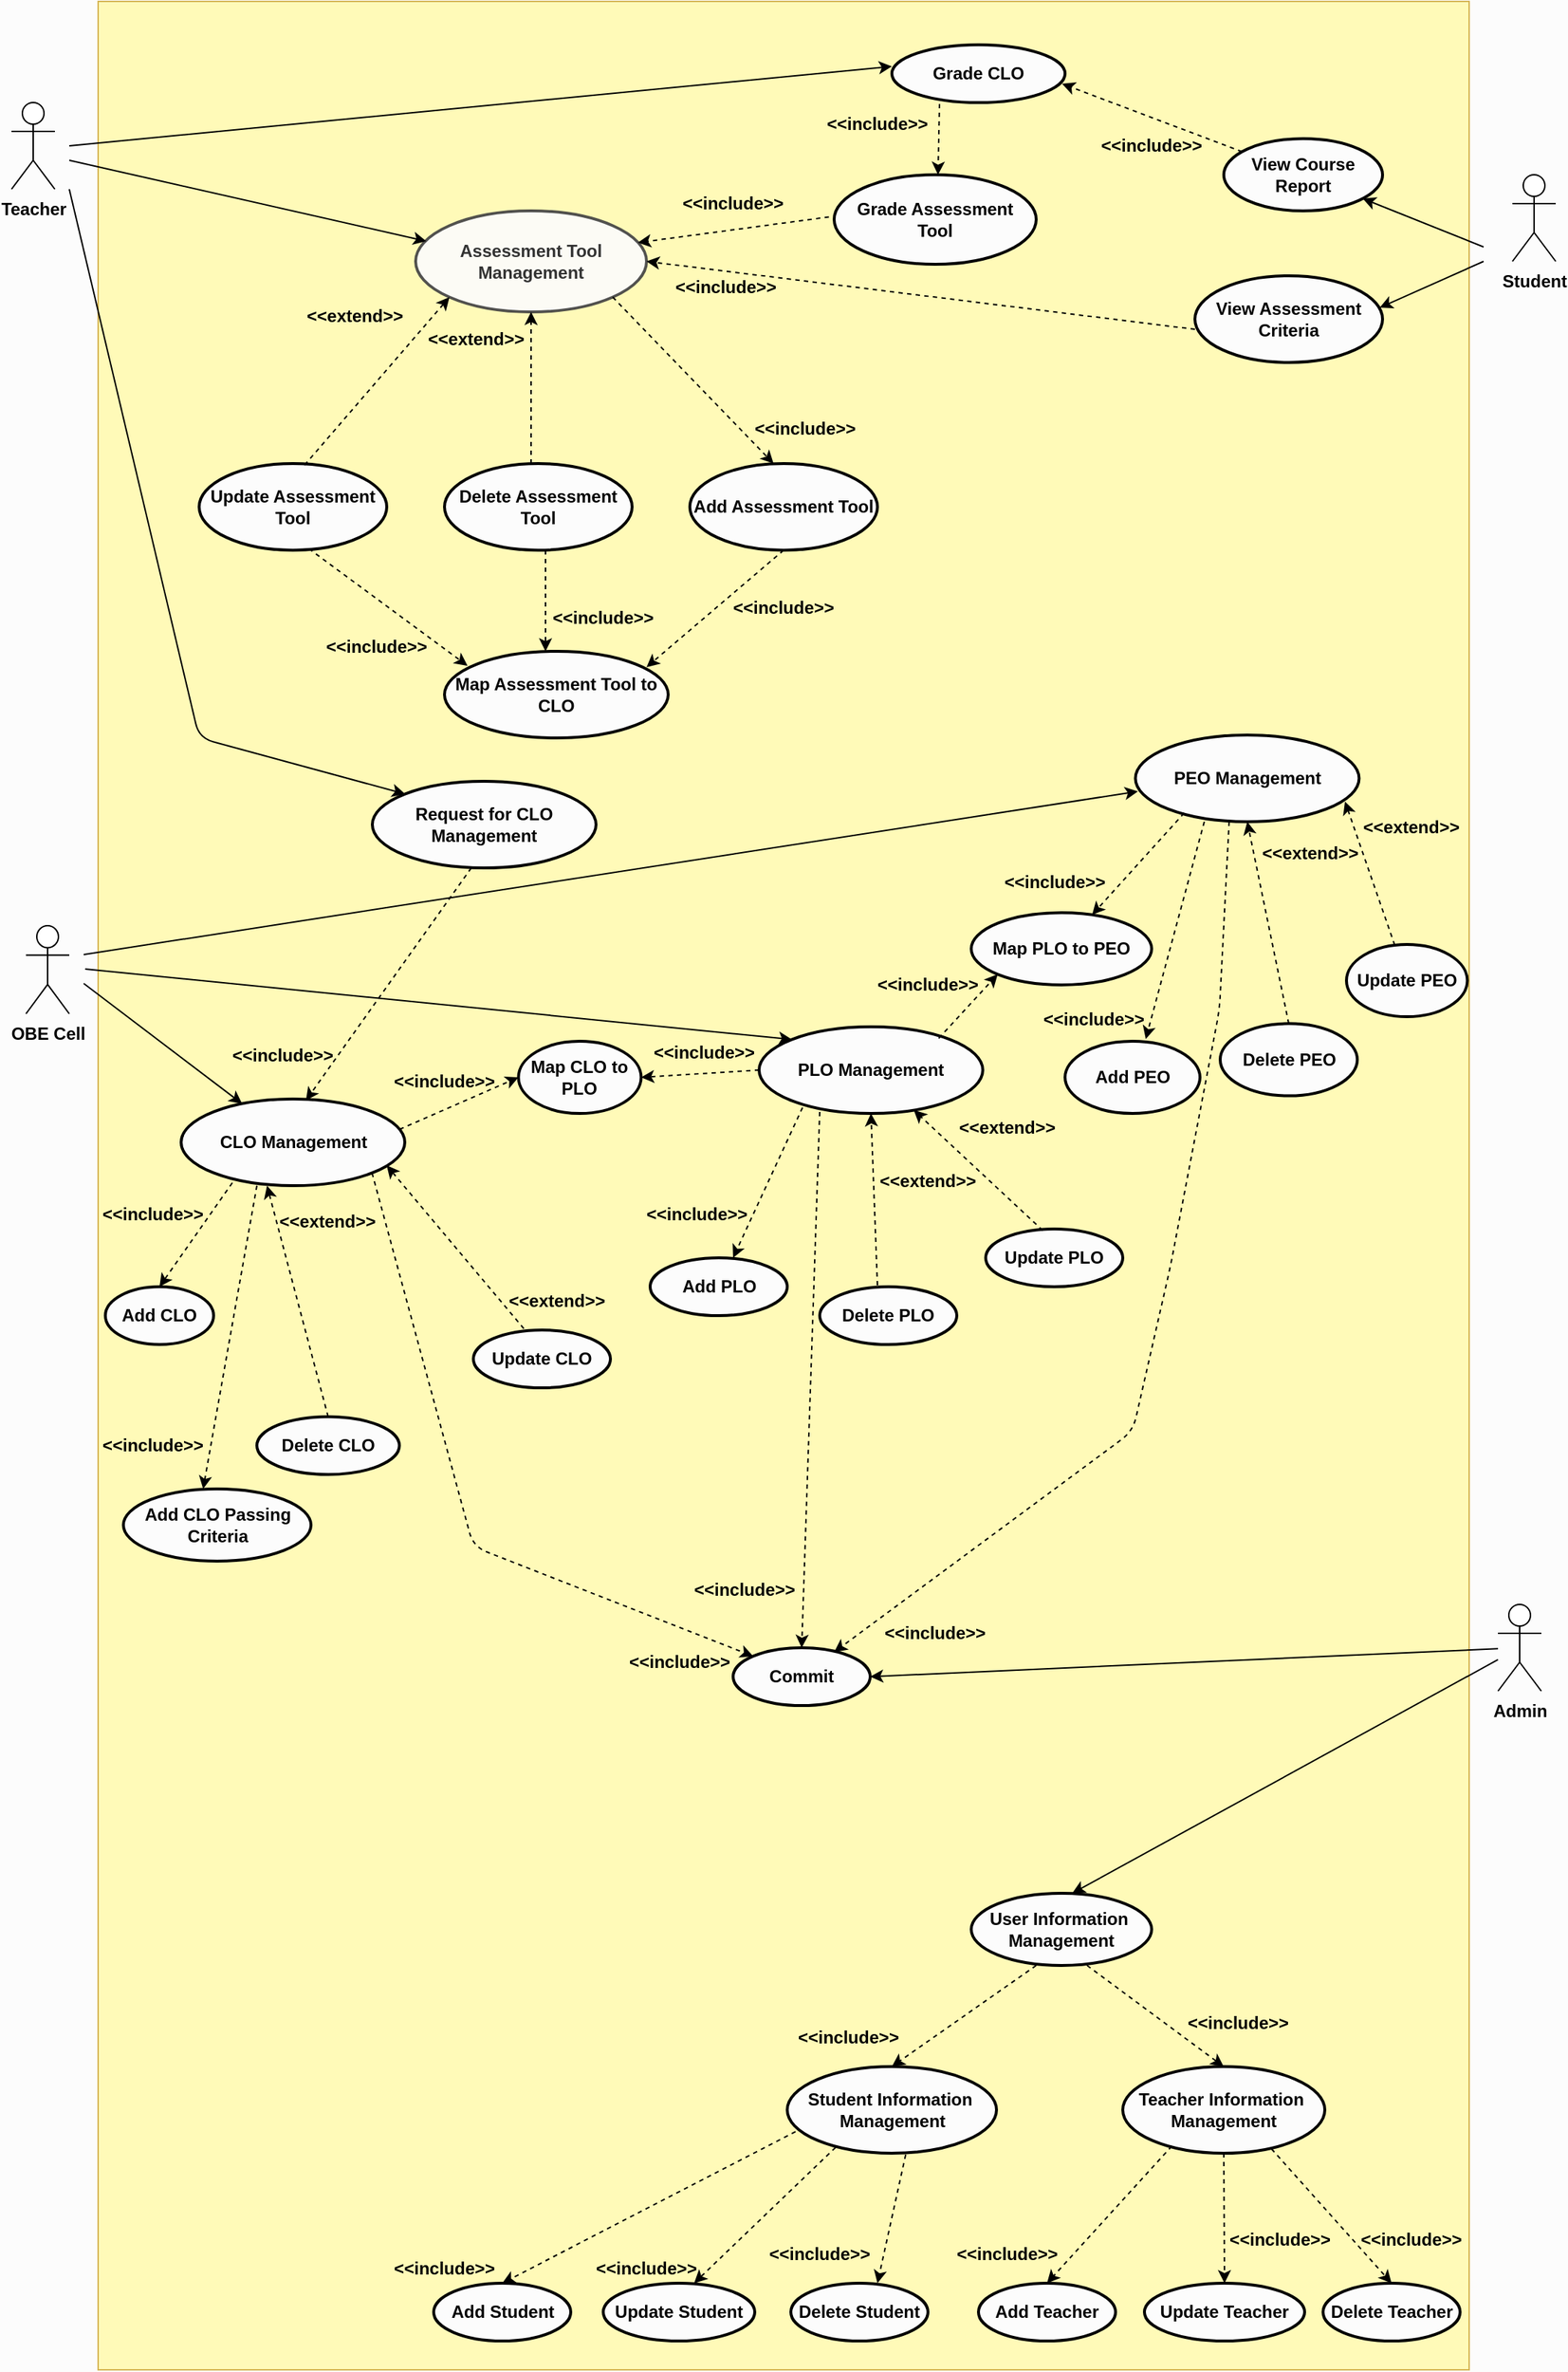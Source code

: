 <mxfile version="14.1.2" type="device"><diagram id="pV9OFQYjgU6iP97-SzKs" name="Page-1"><mxGraphModel dx="868" dy="482" grid="0" gridSize="10" guides="1" tooltips="1" connect="1" arrows="1" fold="1" page="1" pageScale="1" pageWidth="1100" pageHeight="850" background="#FCFCFC" math="0" shadow="0"><root><mxCell id="0"/><mxCell id="1" parent="0"/><mxCell id="aATNSknBH5kPh0GlwPVq-2" value="&lt;b&gt;Teacher&lt;/b&gt;" style="shape=umlActor;verticalLabelPosition=bottom;verticalAlign=top;html=1;outlineConnect=0;" parent="1" vertex="1"><mxGeometry x="10" y="110" width="30" height="60" as="geometry"/></mxCell><mxCell id="aATNSknBH5kPh0GlwPVq-3" value="&lt;b&gt;Student&lt;/b&gt;" style="shape=umlActor;verticalLabelPosition=bottom;verticalAlign=top;html=1;outlineConnect=0;" parent="1" vertex="1"><mxGeometry x="1050" y="160" width="30" height="60" as="geometry"/></mxCell><mxCell id="aATNSknBH5kPh0GlwPVq-4" value="&lt;b&gt;OBE Cell&lt;/b&gt;" style="shape=umlActor;verticalLabelPosition=bottom;verticalAlign=top;html=1;outlineConnect=0;" parent="1" vertex="1"><mxGeometry x="20" y="680" width="30" height="61" as="geometry"/></mxCell><mxCell id="aATNSknBH5kPh0GlwPVq-13" value="&lt;span&gt;Admin&lt;/span&gt;" style="shape=umlActor;verticalLabelPosition=bottom;verticalAlign=top;html=1;outlineConnect=0;fontStyle=1" parent="1" vertex="1"><mxGeometry x="1040" y="1150" width="30" height="60" as="geometry"/></mxCell><mxCell id="aATNSknBH5kPh0GlwPVq-16" value="" style="rounded=0;whiteSpace=wrap;html=1;strokeColor=#d6b656;fillColor=#FFFAB8;" parent="1" vertex="1"><mxGeometry x="70" y="40" width="950" height="1640" as="geometry"/></mxCell><mxCell id="aATNSknBH5kPh0GlwPVq-17" value="&lt;b&gt;Grade CLO&lt;/b&gt;" style="ellipse;whiteSpace=wrap;html=1;strokeWidth=2;fillColor=#FCFCFC;" parent="1" vertex="1"><mxGeometry x="620" y="70" width="120" height="40" as="geometry"/></mxCell><mxCell id="aATNSknBH5kPh0GlwPVq-18" value="&lt;b&gt;Grade Assessment&lt;br&gt;Tool&lt;/b&gt;" style="ellipse;whiteSpace=wrap;html=1;strokeWidth=2;fillColor=#FCFCFC;" parent="1" vertex="1"><mxGeometry x="580" y="160" width="140" height="62" as="geometry"/></mxCell><mxCell id="aATNSknBH5kPh0GlwPVq-19" value="&lt;b&gt;View Course&lt;br&gt;Report&lt;/b&gt;" style="ellipse;whiteSpace=wrap;html=1;strokeWidth=2;fillColor=#FCFCFC;" parent="1" vertex="1"><mxGeometry x="850" y="135" width="110" height="50" as="geometry"/></mxCell><mxCell id="aATNSknBH5kPh0GlwPVq-20" value="&lt;b&gt;View Assessment Criteria&lt;/b&gt;" style="ellipse;whiteSpace=wrap;html=1;strokeWidth=2;fillColor=#FCFCFC;" parent="1" vertex="1"><mxGeometry x="830" y="230" width="130" height="60" as="geometry"/></mxCell><mxCell id="aATNSknBH5kPh0GlwPVq-22" value="&lt;b&gt;Assessment Tool Management&lt;/b&gt;" style="ellipse;whiteSpace=wrap;html=1;strokeWidth=2;fontColor=#333333;fillColor=#FCFCFC;strokeColor=#404040;opacity=90;" parent="1" vertex="1"><mxGeometry x="290" y="185" width="160" height="70" as="geometry"/></mxCell><mxCell id="aATNSknBH5kPh0GlwPVq-23" value="&lt;b&gt;Add Assessment Tool&lt;/b&gt;" style="ellipse;whiteSpace=wrap;html=1;strokeWidth=2;fillColor=#FCFCFC;" parent="1" vertex="1"><mxGeometry x="480" y="360" width="130" height="60" as="geometry"/></mxCell><mxCell id="aATNSknBH5kPh0GlwPVq-24" value="&lt;b&gt;Delete Assessment Tool&lt;/b&gt;" style="ellipse;whiteSpace=wrap;html=1;strokeWidth=2;fillColor=#FCFCFC;" parent="1" vertex="1"><mxGeometry x="310" y="360" width="130" height="60" as="geometry"/></mxCell><mxCell id="aATNSknBH5kPh0GlwPVq-25" value="&lt;b&gt;Update Assessment Tool&lt;/b&gt;" style="ellipse;whiteSpace=wrap;html=1;strokeWidth=2;fillColor=#FCFCFC;" parent="1" vertex="1"><mxGeometry x="140" y="360" width="130" height="60" as="geometry"/></mxCell><mxCell id="aATNSknBH5kPh0GlwPVq-26" value="&lt;b&gt;Map Assessment Tool to CLO&lt;/b&gt;" style="ellipse;whiteSpace=wrap;html=1;strokeWidth=2;fillColor=#FCFCFC;" parent="1" vertex="1"><mxGeometry x="310" y="490" width="155" height="60" as="geometry"/></mxCell><mxCell id="aATNSknBH5kPh0GlwPVq-35" value="" style="endArrow=classic;html=1;" parent="1" edge="1"><mxGeometry width="50" height="50" relative="1" as="geometry"><mxPoint x="50" y="140" as="sourcePoint"/><mxPoint x="620" y="85" as="targetPoint"/></mxGeometry></mxCell><mxCell id="aATNSknBH5kPh0GlwPVq-39" value="" style="endArrow=classic;html=1;" parent="1" target="aATNSknBH5kPh0GlwPVq-19" edge="1"><mxGeometry width="50" height="50" relative="1" as="geometry"><mxPoint x="1030" y="210" as="sourcePoint"/><mxPoint x="1010" y="237" as="targetPoint"/></mxGeometry></mxCell><mxCell id="aATNSknBH5kPh0GlwPVq-40" value="" style="endArrow=classic;html=1;entryX=0.985;entryY=0.367;entryDx=0;entryDy=0;entryPerimeter=0;" parent="1" target="aATNSknBH5kPh0GlwPVq-20" edge="1"><mxGeometry width="50" height="50" relative="1" as="geometry"><mxPoint x="1030" y="220" as="sourcePoint"/><mxPoint x="959.999" y="249.996" as="targetPoint"/></mxGeometry></mxCell><mxCell id="aATNSknBH5kPh0GlwPVq-44" value="" style="endArrow=classic;html=1;entryX=0.046;entryY=0.3;entryDx=0;entryDy=0;entryPerimeter=0;" parent="1" target="aATNSknBH5kPh0GlwPVq-22" edge="1"><mxGeometry width="50" height="50" relative="1" as="geometry"><mxPoint x="50" y="150" as="sourcePoint"/><mxPoint x="390" y="190" as="targetPoint"/></mxGeometry></mxCell><mxCell id="aATNSknBH5kPh0GlwPVq-49" value="" style="endArrow=classic;dashed=1;endFill=1;html=1;entryX=0.983;entryY=0.675;entryDx=0;entryDy=0;entryPerimeter=0;" parent="1" source="aATNSknBH5kPh0GlwPVq-19" target="aATNSknBH5kPh0GlwPVq-17" edge="1"><mxGeometry width="160" relative="1" as="geometry"><mxPoint x="780" y="139.5" as="sourcePoint"/><mxPoint x="940" y="139.5" as="targetPoint"/></mxGeometry></mxCell><mxCell id="aATNSknBH5kPh0GlwPVq-50" value="&lt;b&gt;&amp;lt;&amp;lt;include&amp;gt;&amp;gt;&lt;/b&gt;" style="text;html=1;strokeColor=none;fillColor=none;align=center;verticalAlign=middle;whiteSpace=wrap;rounded=0;" parent="1" vertex="1"><mxGeometry x="780" y="130" width="40" height="20" as="geometry"/></mxCell><mxCell id="aATNSknBH5kPh0GlwPVq-51" value="" style="endArrow=classic;dashed=1;endFill=1;html=1;exitX=0.275;exitY=1.025;exitDx=0;exitDy=0;exitPerimeter=0;entryX=0.514;entryY=0;entryDx=0;entryDy=0;entryPerimeter=0;" parent="1" source="aATNSknBH5kPh0GlwPVq-17" target="aATNSknBH5kPh0GlwPVq-18" edge="1"><mxGeometry width="160" relative="1" as="geometry"><mxPoint x="764.717" y="207.034" as="sourcePoint"/><mxPoint x="652" y="153" as="targetPoint"/></mxGeometry></mxCell><mxCell id="aATNSknBH5kPh0GlwPVq-52" value="&lt;b&gt;&amp;lt;&amp;lt;include&amp;gt;&amp;gt;&lt;/b&gt;" style="text;html=1;strokeColor=none;fillColor=none;align=center;verticalAlign=middle;whiteSpace=wrap;rounded=0;" parent="1" vertex="1"><mxGeometry x="590" y="115" width="40" height="20" as="geometry"/></mxCell><mxCell id="aATNSknBH5kPh0GlwPVq-55" value="" style="endArrow=classic;dashed=1;endFill=1;html=1;entryX=0;entryY=1;entryDx=0;entryDy=0;exitX=0.562;exitY=0.017;exitDx=0;exitDy=0;exitPerimeter=0;rounded=1;strokeWidth=1;" parent="1" source="aATNSknBH5kPh0GlwPVq-25" target="aATNSknBH5kPh0GlwPVq-22" edge="1"><mxGeometry width="160" relative="1" as="geometry"><mxPoint x="224.717" y="330.004" as="sourcePoint"/><mxPoint x="315" y="240" as="targetPoint"/></mxGeometry></mxCell><mxCell id="aATNSknBH5kPh0GlwPVq-56" value="" style="endArrow=classic;dashed=1;endFill=1;html=1;" parent="1" edge="1"><mxGeometry width="160" relative="1" as="geometry"><mxPoint x="370" y="360" as="sourcePoint"/><mxPoint x="370" y="255" as="targetPoint"/></mxGeometry></mxCell><mxCell id="aATNSknBH5kPh0GlwPVq-58" value="" style="endArrow=classic;dashed=1;endFill=1;html=1;exitX=0.533;exitY=0.091;exitDx=0;exitDy=0;exitPerimeter=0;entryX=0.963;entryY=0.314;entryDx=0;entryDy=0;entryPerimeter=0;" parent="1" source="aATNSknBH5kPh0GlwPVq-16" target="aATNSknBH5kPh0GlwPVq-22" edge="1"><mxGeometry width="160" relative="1" as="geometry"><mxPoint x="534.717" y="243.514" as="sourcePoint"/><mxPoint x="410" y="200" as="targetPoint"/></mxGeometry></mxCell><mxCell id="aATNSknBH5kPh0GlwPVq-59" value="&lt;b&gt;&amp;lt;&amp;lt;include&amp;gt;&amp;gt;&lt;/b&gt;" style="text;html=1;strokeColor=none;fillColor=none;align=center;verticalAlign=middle;whiteSpace=wrap;rounded=0;" parent="1" vertex="1"><mxGeometry x="490" y="170" width="40" height="20" as="geometry"/></mxCell><mxCell id="aATNSknBH5kPh0GlwPVq-60" value="" style="endArrow=classic;dashed=1;endFill=1;html=1;entryX=1;entryY=0.5;entryDx=0;entryDy=0;" parent="1" target="aATNSknBH5kPh0GlwPVq-22" edge="1"><mxGeometry width="160" relative="1" as="geometry"><mxPoint x="829.997" y="267.034" as="sourcePoint"/><mxPoint x="450" y="220" as="targetPoint"/></mxGeometry></mxCell><mxCell id="aATNSknBH5kPh0GlwPVq-61" value="&lt;b&gt;&amp;lt;&amp;lt;include&amp;gt;&amp;gt;&lt;/b&gt;" style="text;html=1;strokeColor=none;fillColor=none;align=center;verticalAlign=middle;whiteSpace=wrap;rounded=0;" parent="1" vertex="1"><mxGeometry x="485" y="228" width="40" height="20" as="geometry"/></mxCell><mxCell id="aATNSknBH5kPh0GlwPVq-62" value="" style="endArrow=classic;dashed=1;endFill=1;html=1;exitX=1;exitY=1;exitDx=0;exitDy=0;" parent="1" source="aATNSknBH5kPh0GlwPVq-22" edge="1"><mxGeometry width="160" relative="1" as="geometry"><mxPoint x="674.717" y="407.034" as="sourcePoint"/><mxPoint x="538" y="360" as="targetPoint"/></mxGeometry></mxCell><mxCell id="aATNSknBH5kPh0GlwPVq-63" value="&lt;b&gt;&amp;lt;&amp;lt;include&amp;gt;&amp;gt;&lt;/b&gt;" style="text;html=1;strokeColor=none;fillColor=none;align=center;verticalAlign=middle;whiteSpace=wrap;rounded=0;" parent="1" vertex="1"><mxGeometry x="540" y="326" width="40" height="20" as="geometry"/></mxCell><mxCell id="aATNSknBH5kPh0GlwPVq-64" value="&lt;b&gt;&amp;lt;&amp;lt;extend&amp;gt;&amp;gt;&lt;/b&gt;" style="text;html=1;strokeColor=none;fillColor=none;align=center;verticalAlign=middle;whiteSpace=wrap;rounded=0;" parent="1" vertex="1"><mxGeometry x="228" y="248" width="40" height="20" as="geometry"/></mxCell><mxCell id="aATNSknBH5kPh0GlwPVq-65" value="&lt;b&gt;&amp;lt;&amp;lt;extend&amp;gt;&amp;gt;&lt;/b&gt;" style="text;html=1;strokeColor=none;fillColor=none;align=center;verticalAlign=middle;whiteSpace=wrap;rounded=0;" parent="1" vertex="1"><mxGeometry x="312" y="264" width="40" height="20" as="geometry"/></mxCell><mxCell id="aATNSknBH5kPh0GlwPVq-66" value="" style="endArrow=classic;dashed=1;endFill=1;html=1;exitX=0.5;exitY=1;exitDx=0;exitDy=0;" parent="1" source="aATNSknBH5kPh0GlwPVq-23" edge="1"><mxGeometry width="160" relative="1" as="geometry"><mxPoint x="589.717" y="557.034" as="sourcePoint"/><mxPoint x="450" y="501" as="targetPoint"/></mxGeometry></mxCell><mxCell id="aATNSknBH5kPh0GlwPVq-67" value="" style="endArrow=classic;dashed=1;endFill=1;html=1;" parent="1" edge="1"><mxGeometry width="160" relative="1" as="geometry"><mxPoint x="380" y="420" as="sourcePoint"/><mxPoint x="380" y="490" as="targetPoint"/></mxGeometry></mxCell><mxCell id="aATNSknBH5kPh0GlwPVq-69" value="" style="endArrow=classic;dashed=1;endFill=1;html=1;exitX=0.585;exitY=0.983;exitDx=0;exitDy=0;exitPerimeter=0;entryX=0.103;entryY=0.167;entryDx=0;entryDy=0;entryPerimeter=0;" parent="1" source="aATNSknBH5kPh0GlwPVq-25" target="aATNSknBH5kPh0GlwPVq-26" edge="1"><mxGeometry width="160" relative="1" as="geometry"><mxPoint x="439.997" y="557.034" as="sourcePoint"/><mxPoint x="320" y="497" as="targetPoint"/></mxGeometry></mxCell><mxCell id="aATNSknBH5kPh0GlwPVq-70" value="&lt;b&gt;&amp;lt;&amp;lt;include&amp;gt;&amp;gt;&lt;/b&gt;" style="text;html=1;strokeColor=none;fillColor=none;align=center;verticalAlign=middle;whiteSpace=wrap;rounded=0;" parent="1" vertex="1"><mxGeometry x="525" y="450" width="40" height="20" as="geometry"/></mxCell><mxCell id="aATNSknBH5kPh0GlwPVq-72" value="&lt;b&gt;&amp;lt;&amp;lt;include&amp;gt;&amp;gt;&lt;/b&gt;" style="text;html=1;strokeColor=none;fillColor=none;align=center;verticalAlign=middle;whiteSpace=wrap;rounded=0;" parent="1" vertex="1"><mxGeometry x="400" y="457" width="40" height="20" as="geometry"/></mxCell><mxCell id="aATNSknBH5kPh0GlwPVq-73" value="&lt;b&gt;&amp;lt;&amp;lt;include&amp;gt;&amp;gt;&lt;/b&gt;" style="text;html=1;strokeColor=none;fillColor=none;align=center;verticalAlign=middle;whiteSpace=wrap;rounded=0;" parent="1" vertex="1"><mxGeometry x="242.5" y="477" width="40" height="20" as="geometry"/></mxCell><mxCell id="aATNSknBH5kPh0GlwPVq-74" value="&lt;b&gt;Request for CLO Management&lt;/b&gt;" style="ellipse;whiteSpace=wrap;html=1;strokeWidth=2;fillColor=#FCFCFC;" parent="1" vertex="1"><mxGeometry x="260" y="580" width="155" height="60" as="geometry"/></mxCell><mxCell id="aATNSknBH5kPh0GlwPVq-75" value="" style="endArrow=classic;html=1;entryX=0;entryY=0;entryDx=0;entryDy=0;" parent="1" target="aATNSknBH5kPh0GlwPVq-74" edge="1"><mxGeometry width="50" height="50" relative="1" as="geometry"><mxPoint x="50" y="170" as="sourcePoint"/><mxPoint x="100" y="120" as="targetPoint"/><Array as="points"><mxPoint x="140" y="550"/></Array></mxGeometry></mxCell><mxCell id="aATNSknBH5kPh0GlwPVq-76" value="&lt;b&gt;PEO Management&lt;/b&gt;" style="ellipse;whiteSpace=wrap;html=1;strokeWidth=2;fillColor=#FCFCFC;" parent="1" vertex="1"><mxGeometry x="788.75" y="548" width="155" height="60" as="geometry"/></mxCell><mxCell id="aATNSknBH5kPh0GlwPVq-77" value="&lt;b&gt;PLO Management&lt;/b&gt;" style="ellipse;whiteSpace=wrap;html=1;strokeWidth=2;fillColor=#FCFCFC;" parent="1" vertex="1"><mxGeometry x="528" y="750" width="155" height="60" as="geometry"/></mxCell><mxCell id="aATNSknBH5kPh0GlwPVq-78" value="&lt;b&gt;CLO Management&lt;/b&gt;" style="ellipse;whiteSpace=wrap;html=1;strokeWidth=2;fillColor=#FCFCFC;" parent="1" vertex="1"><mxGeometry x="127.5" y="800" width="155" height="60" as="geometry"/></mxCell><mxCell id="aATNSknBH5kPh0GlwPVq-79" value="&lt;b&gt;Add PLO&lt;/b&gt;" style="ellipse;whiteSpace=wrap;html=1;strokeWidth=2;fillColor=#FCFCFC;" parent="1" vertex="1"><mxGeometry x="452.5" y="910" width="95" height="40" as="geometry"/></mxCell><mxCell id="aATNSknBH5kPh0GlwPVq-80" value="&lt;b&gt;Delete PLO&lt;/b&gt;" style="ellipse;whiteSpace=wrap;html=1;strokeWidth=2;fillColor=#FCFCFC;" parent="1" vertex="1"><mxGeometry x="570" y="930" width="95" height="40" as="geometry"/></mxCell><mxCell id="aATNSknBH5kPh0GlwPVq-81" value="&lt;b&gt;Update PLO&lt;/b&gt;" style="ellipse;whiteSpace=wrap;html=1;strokeWidth=2;fillColor=#FCFCFC;" parent="1" vertex="1"><mxGeometry x="685" y="890" width="95" height="40" as="geometry"/></mxCell><mxCell id="aATNSknBH5kPh0GlwPVq-82" value="&lt;b&gt;Map PLO to PEO&lt;/b&gt;" style="ellipse;whiteSpace=wrap;html=1;strokeWidth=2;fillColor=#FCFCFC;" parent="1" vertex="1"><mxGeometry x="675" y="671" width="125" height="50" as="geometry"/></mxCell><mxCell id="aATNSknBH5kPh0GlwPVq-83" value="&lt;b&gt;Add PEO&lt;/b&gt;" style="ellipse;whiteSpace=wrap;html=1;strokeWidth=2;fillColor=#FCFCFC;" parent="1" vertex="1"><mxGeometry x="740" y="760" width="93.5" height="50" as="geometry"/></mxCell><mxCell id="aATNSknBH5kPh0GlwPVq-84" value="&lt;b&gt;Update PEO&lt;/b&gt;" style="ellipse;whiteSpace=wrap;html=1;strokeWidth=2;fillColor=#FCFCFC;" parent="1" vertex="1"><mxGeometry x="935" y="693" width="83.75" height="50" as="geometry"/></mxCell><mxCell id="aATNSknBH5kPh0GlwPVq-85" value="&lt;b&gt;Delete PEO&lt;/b&gt;" style="ellipse;whiteSpace=wrap;html=1;strokeWidth=2;fillColor=#FCFCFC;" parent="1" vertex="1"><mxGeometry x="847.5" y="747.78" width="95" height="50" as="geometry"/></mxCell><mxCell id="aATNSknBH5kPh0GlwPVq-86" value="&lt;b&gt;Add CLO&lt;/b&gt;" style="ellipse;whiteSpace=wrap;html=1;strokeWidth=2;fillColor=#FCFCFC;" parent="1" vertex="1"><mxGeometry x="75" y="930" width="75" height="40" as="geometry"/></mxCell><mxCell id="aATNSknBH5kPh0GlwPVq-87" value="&lt;b&gt;Update CLO&lt;/b&gt;" style="ellipse;whiteSpace=wrap;html=1;strokeWidth=2;fillColor=#FCFCFC;" parent="1" vertex="1"><mxGeometry x="330" y="960" width="95" height="40" as="geometry"/></mxCell><mxCell id="aATNSknBH5kPh0GlwPVq-88" value="&lt;b&gt;Delete CLO&lt;/b&gt;" style="ellipse;whiteSpace=wrap;html=1;strokeWidth=2;fillColor=#FCFCFC;" parent="1" vertex="1"><mxGeometry x="180" y="1020" width="98.75" height="40" as="geometry"/></mxCell><mxCell id="aATNSknBH5kPh0GlwPVq-89" value="&lt;b&gt;Add CLO Passing Criteria&lt;/b&gt;" style="ellipse;whiteSpace=wrap;html=1;strokeWidth=2;fillColor=#FCFCFC;" parent="1" vertex="1"><mxGeometry x="87.5" y="1070" width="130" height="50" as="geometry"/></mxCell><mxCell id="aATNSknBH5kPh0GlwPVq-90" value="&lt;b&gt;Map CLO to &lt;br&gt;PLO&lt;/b&gt;" style="ellipse;whiteSpace=wrap;html=1;strokeWidth=2;fillColor=#FCFCFC;" parent="1" vertex="1"><mxGeometry x="361.25" y="760" width="85" height="50" as="geometry"/></mxCell><mxCell id="aATNSknBH5kPh0GlwPVq-91" value="&lt;b&gt;User Information&amp;nbsp;&lt;br&gt;Management&lt;/b&gt;" style="ellipse;whiteSpace=wrap;html=1;strokeWidth=2;fillColor=#FCFCFC;" parent="1" vertex="1"><mxGeometry x="675" y="1350" width="125" height="50" as="geometry"/></mxCell><mxCell id="aATNSknBH5kPh0GlwPVq-92" value="&lt;b&gt;Teacher Information&amp;nbsp;&lt;br&gt;Management&lt;/b&gt;" style="ellipse;whiteSpace=wrap;html=1;strokeWidth=2;fillColor=#FCFCFC;" parent="1" vertex="1"><mxGeometry x="780" y="1470" width="140" height="60" as="geometry"/></mxCell><mxCell id="aATNSknBH5kPh0GlwPVq-93" value="&lt;b&gt;Student Information&amp;nbsp;&lt;br&gt;Management&lt;/b&gt;" style="ellipse;whiteSpace=wrap;html=1;strokeWidth=2;fillColor=#FCFCFC;" parent="1" vertex="1"><mxGeometry x="547.5" y="1470" width="145" height="60" as="geometry"/></mxCell><mxCell id="aATNSknBH5kPh0GlwPVq-94" value="&lt;b&gt;Add Student&lt;/b&gt;" style="ellipse;whiteSpace=wrap;html=1;strokeWidth=2;fillColor=#FCFCFC;" parent="1" vertex="1"><mxGeometry x="302.5" y="1620" width="95" height="40" as="geometry"/></mxCell><mxCell id="aATNSknBH5kPh0GlwPVq-95" value="&lt;b&gt;Delete Student&lt;/b&gt;" style="ellipse;whiteSpace=wrap;html=1;strokeWidth=2;fillColor=#FCFCFC;" parent="1" vertex="1"><mxGeometry x="550" y="1620" width="95" height="40" as="geometry"/></mxCell><mxCell id="aATNSknBH5kPh0GlwPVq-96" value="&lt;b&gt;Update Student&lt;/b&gt;" style="ellipse;whiteSpace=wrap;html=1;strokeWidth=2;fillColor=#FCFCFC;" parent="1" vertex="1"><mxGeometry x="420" y="1620" width="105" height="40" as="geometry"/></mxCell><mxCell id="aATNSknBH5kPh0GlwPVq-97" value="&lt;b&gt;Add Teacher&lt;/b&gt;" style="ellipse;whiteSpace=wrap;html=1;strokeWidth=2;fillColor=#FCFCFC;" parent="1" vertex="1"><mxGeometry x="680" y="1620" width="95" height="40" as="geometry"/></mxCell><mxCell id="aATNSknBH5kPh0GlwPVq-98" value="&lt;b&gt;Update Teacher&lt;/b&gt;" style="ellipse;whiteSpace=wrap;html=1;strokeWidth=2;fillColor=#FCFCFC;" parent="1" vertex="1"><mxGeometry x="795" y="1620" width="111" height="40" as="geometry"/></mxCell><mxCell id="aATNSknBH5kPh0GlwPVq-99" value="&lt;b&gt;Delete Teacher&lt;/b&gt;" style="ellipse;whiteSpace=wrap;html=1;strokeWidth=2;fillColor=#FCFCFC;" parent="1" vertex="1"><mxGeometry x="918.75" y="1620" width="95" height="40" as="geometry"/></mxCell><mxCell id="aATNSknBH5kPh0GlwPVq-100" value="&lt;b&gt;Commit&lt;/b&gt;" style="ellipse;whiteSpace=wrap;html=1;strokeWidth=2;fillColor=#FCFCFC;" parent="1" vertex="1"><mxGeometry x="510" y="1180" width="95" height="40" as="geometry"/></mxCell><mxCell id="aATNSknBH5kPh0GlwPVq-102" value="" style="endArrow=classic;html=1;entryX=0.011;entryY=0.65;entryDx=0;entryDy=0;entryPerimeter=0;" parent="1" target="aATNSknBH5kPh0GlwPVq-76" edge="1"><mxGeometry width="50" height="50" relative="1" as="geometry"><mxPoint x="60" y="700" as="sourcePoint"/><mxPoint x="820" y="670" as="targetPoint"/></mxGeometry></mxCell><mxCell id="aATNSknBH5kPh0GlwPVq-103" value="" style="endArrow=classic;html=1;" parent="1" target="aATNSknBH5kPh0GlwPVq-78" edge="1"><mxGeometry width="50" height="50" relative="1" as="geometry"><mxPoint x="60" y="720" as="sourcePoint"/><mxPoint x="110" y="670" as="targetPoint"/></mxGeometry></mxCell><mxCell id="aATNSknBH5kPh0GlwPVq-104" value="" style="endArrow=classic;dashed=1;endFill=1;html=1;exitX=1;exitY=1;exitDx=0;exitDy=0;entryX=0.558;entryY=0.017;entryDx=0;entryDy=0;entryPerimeter=0;" parent="1" target="aATNSknBH5kPh0GlwPVq-78" edge="1"><mxGeometry width="160" relative="1" as="geometry"><mxPoint x="328.569" y="639.999" as="sourcePoint"/><mxPoint x="440" y="755.25" as="targetPoint"/></mxGeometry></mxCell><mxCell id="aATNSknBH5kPh0GlwPVq-105" value="&lt;b&gt;&amp;lt;&amp;lt;include&amp;gt;&amp;gt;&lt;/b&gt;" style="text;html=1;strokeColor=none;fillColor=none;align=center;verticalAlign=middle;whiteSpace=wrap;rounded=0;" parent="1" vertex="1"><mxGeometry x="177.5" y="760" width="40" height="20" as="geometry"/></mxCell><mxCell id="aATNSknBH5kPh0GlwPVq-108" value="" style="endArrow=classic;dashed=1;endFill=1;html=1;entryX=0.937;entryY=0.767;entryDx=0;entryDy=0;entryPerimeter=0;" parent="1" target="aATNSknBH5kPh0GlwPVq-76" edge="1" source="aATNSknBH5kPh0GlwPVq-84"><mxGeometry width="160" relative="1" as="geometry"><mxPoint x="909" y="788" as="sourcePoint"/><mxPoint x="943" y="618" as="targetPoint"/></mxGeometry></mxCell><mxCell id="aATNSknBH5kPh0GlwPVq-109" value="" style="endArrow=classic;dashed=1;endFill=1;html=1;exitX=0.5;exitY=0;exitDx=0;exitDy=0;entryX=0.5;entryY=1;entryDx=0;entryDy=0;" parent="1" target="aATNSknBH5kPh0GlwPVq-76" edge="1" source="aATNSknBH5kPh0GlwPVq-85"><mxGeometry width="160" relative="1" as="geometry"><mxPoint x="903.749" y="644.999" as="sourcePoint"/><mxPoint x="888" y="646" as="targetPoint"/></mxGeometry></mxCell><mxCell id="aATNSknBH5kPh0GlwPVq-110" value="&lt;b&gt;&amp;lt;&amp;lt;extend&amp;gt;&amp;gt;&lt;/b&gt;" style="text;html=1;strokeColor=none;fillColor=none;align=center;verticalAlign=middle;whiteSpace=wrap;rounded=0;" parent="1" vertex="1"><mxGeometry x="960" y="602" width="40" height="20" as="geometry"/></mxCell><mxCell id="aATNSknBH5kPh0GlwPVq-112" value="&lt;b&gt;&amp;lt;&amp;lt;extend&amp;gt;&amp;gt;&lt;/b&gt;" style="text;html=1;strokeColor=none;fillColor=none;align=center;verticalAlign=middle;whiteSpace=wrap;rounded=0;" parent="1" vertex="1"><mxGeometry x="890" y="620" width="40" height="20" as="geometry"/></mxCell><mxCell id="aATNSknBH5kPh0GlwPVq-113" value="" style="endArrow=classic;dashed=1;endFill=1;html=1;exitX=0.308;exitY=1;exitDx=0;exitDy=0;entryX=0.598;entryY=-0.031;entryDx=0;entryDy=0;entryPerimeter=0;exitPerimeter=0;" parent="1" source="aATNSknBH5kPh0GlwPVq-76" target="aATNSknBH5kPh0GlwPVq-83" edge="1"><mxGeometry width="160" relative="1" as="geometry"><mxPoint x="808.749" y="752.779" as="sourcePoint"/><mxPoint x="868.888" y="682.223" as="targetPoint"/></mxGeometry></mxCell><mxCell id="aATNSknBH5kPh0GlwPVq-114" value="&lt;b&gt;&amp;lt;&amp;lt;include&amp;gt;&amp;gt;&lt;/b&gt;" style="text;html=1;strokeColor=none;fillColor=none;align=center;verticalAlign=middle;whiteSpace=wrap;rounded=0;" parent="1" vertex="1"><mxGeometry x="740" y="735" width="40" height="20" as="geometry"/></mxCell><mxCell id="aATNSknBH5kPh0GlwPVq-115" value="" style="endArrow=classic;dashed=1;endFill=1;html=1;entryX=0.605;entryY=0;entryDx=0;entryDy=0;entryPerimeter=0;exitX=0.194;exitY=0.933;exitDx=0;exitDy=0;exitPerimeter=0;" parent="1" source="aATNSknBH5kPh0GlwPVq-77" target="aATNSknBH5kPh0GlwPVq-79" edge="1"><mxGeometry width="160" relative="1" as="geometry"><mxPoint x="480" y="760" as="sourcePoint"/><mxPoint x="340.42" y="875" as="targetPoint"/></mxGeometry></mxCell><mxCell id="aATNSknBH5kPh0GlwPVq-116" value="&lt;b&gt;&amp;lt;&amp;lt;include&amp;gt;&amp;gt;&lt;/b&gt;" style="text;html=1;strokeColor=none;fillColor=none;align=center;verticalAlign=middle;whiteSpace=wrap;rounded=0;" parent="1" vertex="1"><mxGeometry x="465" y="870" width="40" height="20" as="geometry"/></mxCell><mxCell id="aATNSknBH5kPh0GlwPVq-118" value="" style="endArrow=classic;dashed=1;endFill=1;html=1;exitX=0.421;exitY=-0.025;exitDx=0;exitDy=0;entryX=0.5;entryY=1;entryDx=0;entryDy=0;exitPerimeter=0;" parent="1" source="aATNSknBH5kPh0GlwPVq-80" target="aATNSknBH5kPh0GlwPVq-77" edge="1"><mxGeometry width="160" relative="1" as="geometry"><mxPoint x="503" y="759" as="sourcePoint"/><mxPoint x="620" y="810" as="targetPoint"/></mxGeometry></mxCell><mxCell id="aATNSknBH5kPh0GlwPVq-119" value="&lt;b&gt;&amp;lt;&amp;lt;extend&amp;gt;&amp;gt;&lt;/b&gt;" style="text;html=1;strokeColor=none;fillColor=none;align=center;verticalAlign=middle;whiteSpace=wrap;rounded=0;" parent="1" vertex="1"><mxGeometry x="625" y="847" width="40" height="20" as="geometry"/></mxCell><mxCell id="aATNSknBH5kPh0GlwPVq-123" value="" style="endArrow=classic;dashed=1;endFill=1;html=1;exitX=0.229;exitY=0.967;exitDx=0;exitDy=0;entryX=0.5;entryY=0;entryDx=0;entryDy=0;exitPerimeter=0;" parent="1" source="aATNSknBH5kPh0GlwPVq-78" target="aATNSknBH5kPh0GlwPVq-86" edge="1"><mxGeometry width="160" relative="1" as="geometry"><mxPoint x="257.499" y="753.979" as="sourcePoint"/><mxPoint x="117.92" y="875" as="targetPoint"/></mxGeometry></mxCell><mxCell id="aATNSknBH5kPh0GlwPVq-124" value="&lt;b&gt;&amp;lt;&amp;lt;include&amp;gt;&amp;gt;&lt;/b&gt;" style="text;html=1;strokeColor=none;fillColor=none;align=center;verticalAlign=middle;whiteSpace=wrap;rounded=0;" parent="1" vertex="1"><mxGeometry x="87.5" y="870" width="40" height="20" as="geometry"/></mxCell><mxCell id="aATNSknBH5kPh0GlwPVq-125" value="" style="endArrow=classic;dashed=1;endFill=1;html=1;exitX=0.368;exitY=-0.025;exitDx=0;exitDy=0;exitPerimeter=0;entryX=0.919;entryY=0.767;entryDx=0;entryDy=0;entryPerimeter=0;" parent="1" source="aATNSknBH5kPh0GlwPVq-87" target="aATNSknBH5kPh0GlwPVq-78" edge="1"><mxGeometry width="160" relative="1" as="geometry"><mxPoint x="359.579" y="753.979" as="sourcePoint"/><mxPoint x="200" y="820" as="targetPoint"/></mxGeometry></mxCell><mxCell id="aATNSknBH5kPh0GlwPVq-126" value="&lt;b&gt;&amp;lt;&amp;lt;extend&amp;gt;&amp;gt;&lt;/b&gt;" style="text;html=1;strokeColor=none;fillColor=none;align=center;verticalAlign=middle;whiteSpace=wrap;rounded=0;" parent="1" vertex="1"><mxGeometry x="367.5" y="930" width="40" height="20" as="geometry"/></mxCell><mxCell id="aATNSknBH5kPh0GlwPVq-130" value="" style="endArrow=classic;dashed=1;endFill=1;html=1;exitX=0.218;exitY=0.9;exitDx=0;exitDy=0;exitPerimeter=0;" parent="1" source="aATNSknBH5kPh0GlwPVq-76" target="aATNSknBH5kPh0GlwPVq-82" edge="1"><mxGeometry width="160" relative="1" as="geometry"><mxPoint x="849.579" y="638.979" as="sourcePoint"/><mxPoint x="710" y="760" as="targetPoint"/></mxGeometry></mxCell><mxCell id="aATNSknBH5kPh0GlwPVq-131" value="&lt;b&gt;&amp;lt;&amp;lt;include&amp;gt;&amp;gt;&lt;/b&gt;" style="text;html=1;strokeColor=none;fillColor=none;align=center;verticalAlign=middle;whiteSpace=wrap;rounded=0;" parent="1" vertex="1"><mxGeometry x="712.5" y="640" width="40" height="20" as="geometry"/></mxCell><mxCell id="aATNSknBH5kPh0GlwPVq-132" value="" style="endArrow=classic;dashed=1;endFill=1;html=1;entryX=0;entryY=1;entryDx=0;entryDy=0;exitX=0.803;exitY=0.133;exitDx=0;exitDy=0;exitPerimeter=0;" parent="1" source="aATNSknBH5kPh0GlwPVq-77" target="aATNSknBH5kPh0GlwPVq-82" edge="1"><mxGeometry width="160" relative="1" as="geometry"><mxPoint x="630" y="729" as="sourcePoint"/><mxPoint x="480.42" y="850.51" as="targetPoint"/></mxGeometry></mxCell><mxCell id="aATNSknBH5kPh0GlwPVq-133" value="&lt;b&gt;&amp;lt;&amp;lt;include&amp;gt;&amp;gt;&lt;/b&gt;" style="text;html=1;strokeColor=none;fillColor=none;align=center;verticalAlign=middle;whiteSpace=wrap;rounded=0;" parent="1" vertex="1"><mxGeometry x="625" y="711" width="40" height="20" as="geometry"/></mxCell><mxCell id="aATNSknBH5kPh0GlwPVq-136" value="" style="endArrow=classic;dashed=1;endFill=1;html=1;exitX=0.416;exitY=0.025;exitDx=0;exitDy=0;exitPerimeter=0;" parent="1" source="aATNSknBH5kPh0GlwPVq-81" target="aATNSknBH5kPh0GlwPVq-77" edge="1"><mxGeometry width="160" relative="1" as="geometry"><mxPoint x="670" y="870" as="sourcePoint"/><mxPoint x="540.21" y="991.02" as="targetPoint"/></mxGeometry></mxCell><mxCell id="aATNSknBH5kPh0GlwPVq-138" value="&lt;b&gt;&amp;lt;&amp;lt;extend&amp;gt;&amp;gt;&lt;/b&gt;" style="text;html=1;strokeColor=none;fillColor=none;align=center;verticalAlign=middle;whiteSpace=wrap;rounded=0;" parent="1" vertex="1"><mxGeometry x="680" y="810" width="40" height="20" as="geometry"/></mxCell><mxCell id="aATNSknBH5kPh0GlwPVq-139" value="" style="endArrow=classic;dashed=1;endFill=1;html=1;exitX=0;exitY=0.5;exitDx=0;exitDy=0;entryX=1;entryY=0.5;entryDx=0;entryDy=0;" parent="1" source="aATNSknBH5kPh0GlwPVq-77" target="aATNSknBH5kPh0GlwPVq-90" edge="1"><mxGeometry width="160" relative="1" as="geometry"><mxPoint x="479.999" y="739.999" as="sourcePoint"/><mxPoint x="340.42" y="861.02" as="targetPoint"/></mxGeometry></mxCell><mxCell id="aATNSknBH5kPh0GlwPVq-140" value="" style="endArrow=classic;dashed=1;endFill=1;html=1;exitX=0.977;exitY=0.35;exitDx=0;exitDy=0;entryX=0;entryY=0.5;entryDx=0;entryDy=0;exitPerimeter=0;" parent="1" source="aATNSknBH5kPh0GlwPVq-78" target="aATNSknBH5kPh0GlwPVq-90" edge="1"><mxGeometry width="160" relative="1" as="geometry"><mxPoint x="409.579" y="794.999" as="sourcePoint"/><mxPoint x="270" y="916.02" as="targetPoint"/></mxGeometry></mxCell><mxCell id="aATNSknBH5kPh0GlwPVq-141" value="&lt;b&gt;&amp;lt;&amp;lt;include&amp;gt;&amp;gt;&lt;/b&gt;" style="text;html=1;strokeColor=none;fillColor=none;align=center;verticalAlign=middle;whiteSpace=wrap;rounded=0;" parent="1" vertex="1"><mxGeometry x="470" y="757.78" width="40" height="20" as="geometry"/></mxCell><mxCell id="aATNSknBH5kPh0GlwPVq-142" value="&lt;b&gt;&amp;lt;&amp;lt;include&amp;gt;&amp;gt;&lt;/b&gt;" style="text;html=1;strokeColor=none;fillColor=none;align=center;verticalAlign=middle;whiteSpace=wrap;rounded=0;" parent="1" vertex="1"><mxGeometry x="290" y="777.78" width="40" height="20" as="geometry"/></mxCell><mxCell id="aATNSknBH5kPh0GlwPVq-143" value="" style="endArrow=classic;dashed=1;endFill=1;html=1;exitX=0.5;exitY=0;exitDx=0;exitDy=0;entryX=0.384;entryY=1;entryDx=0;entryDy=0;entryPerimeter=0;" parent="1" source="aATNSknBH5kPh0GlwPVq-88" target="aATNSknBH5kPh0GlwPVq-78" edge="1"><mxGeometry width="160" relative="1" as="geometry"><mxPoint x="243.749" y="909.999" as="sourcePoint"/><mxPoint x="230" y="860" as="targetPoint"/></mxGeometry></mxCell><mxCell id="aATNSknBH5kPh0GlwPVq-147" value="" style="endArrow=classic;dashed=1;endFill=1;html=1;entryX=0.425;entryY=0;entryDx=0;entryDy=0;entryPerimeter=0;" parent="1" target="aATNSknBH5kPh0GlwPVq-89" edge="1"><mxGeometry width="160" relative="1" as="geometry"><mxPoint x="180" y="860" as="sourcePoint"/><mxPoint x="170.21" y="980.51" as="targetPoint"/></mxGeometry></mxCell><mxCell id="aATNSknBH5kPh0GlwPVq-148" value="&lt;b&gt;&amp;lt;&amp;lt;include&amp;gt;&amp;gt;&lt;/b&gt;" style="text;html=1;strokeColor=none;fillColor=none;align=center;verticalAlign=middle;whiteSpace=wrap;rounded=0;" parent="1" vertex="1"><mxGeometry x="87.5" y="1030" width="40" height="20" as="geometry"/></mxCell><mxCell id="aATNSknBH5kPh0GlwPVq-150" value="&lt;b&gt;&amp;lt;&amp;lt;extend&amp;gt;&amp;gt;&lt;/b&gt;" style="text;html=1;strokeColor=none;fillColor=none;align=center;verticalAlign=middle;whiteSpace=wrap;rounded=0;" parent="1" vertex="1"><mxGeometry x="209.38" y="875" width="40" height="20" as="geometry"/></mxCell><mxCell id="aATNSknBH5kPh0GlwPVq-151" value="" style="endArrow=classic;dashed=1;endFill=1;html=1;exitX=0.243;exitY=0.917;exitDx=0;exitDy=0;entryX=0.5;entryY=0;entryDx=0;entryDy=0;exitPerimeter=0;" parent="1" source="aATNSknBH5kPh0GlwPVq-92" target="aATNSknBH5kPh0GlwPVq-97" edge="1"><mxGeometry width="160" relative="1" as="geometry"><mxPoint x="829.999" y="1509.999" as="sourcePoint"/><mxPoint x="690.42" y="1631.02" as="targetPoint"/></mxGeometry></mxCell><mxCell id="aATNSknBH5kPh0GlwPVq-152" value="" style="endArrow=classic;dashed=1;endFill=1;html=1;entryX=0.5;entryY=0;entryDx=0;entryDy=0;" parent="1" target="aATNSknBH5kPh0GlwPVq-98" edge="1"><mxGeometry width="160" relative="1" as="geometry"><mxPoint x="850" y="1530" as="sourcePoint"/><mxPoint x="858" y="1620" as="targetPoint"/></mxGeometry></mxCell><mxCell id="aATNSknBH5kPh0GlwPVq-153" value="" style="endArrow=classic;dashed=1;endFill=1;html=1;entryX=0.5;entryY=0;entryDx=0;entryDy=0;exitX=0.736;exitY=0.95;exitDx=0;exitDy=0;exitPerimeter=0;" parent="1" source="aATNSknBH5kPh0GlwPVq-92" target="aATNSknBH5kPh0GlwPVq-99" edge="1"><mxGeometry width="160" relative="1" as="geometry"><mxPoint x="890" y="1510" as="sourcePoint"/><mxPoint x="790" y="1620" as="targetPoint"/></mxGeometry></mxCell><mxCell id="aATNSknBH5kPh0GlwPVq-154" value="&lt;b&gt;&amp;lt;&amp;lt;include&amp;gt;&amp;gt;&lt;/b&gt;" style="text;html=1;strokeColor=none;fillColor=none;align=center;verticalAlign=middle;whiteSpace=wrap;rounded=0;" parent="1" vertex="1"><mxGeometry x="680" y="1590" width="40" height="20" as="geometry"/></mxCell><mxCell id="aATNSknBH5kPh0GlwPVq-155" value="&lt;b&gt;&amp;lt;&amp;lt;include&amp;gt;&amp;gt;&lt;/b&gt;" style="text;html=1;strokeColor=none;fillColor=none;align=center;verticalAlign=middle;whiteSpace=wrap;rounded=0;" parent="1" vertex="1"><mxGeometry x="869" y="1580" width="40" height="20" as="geometry"/></mxCell><mxCell id="aATNSknBH5kPh0GlwPVq-156" value="&lt;b&gt;&amp;lt;&amp;lt;include&amp;gt;&amp;gt;&lt;/b&gt;" style="text;html=1;strokeColor=none;fillColor=none;align=center;verticalAlign=middle;whiteSpace=wrap;rounded=0;" parent="1" vertex="1"><mxGeometry x="960" y="1580" width="40" height="20" as="geometry"/></mxCell><mxCell id="aATNSknBH5kPh0GlwPVq-159" value="" style="endArrow=classic;dashed=1;endFill=1;html=1;exitX=0.243;exitY=0.917;exitDx=0;exitDy=0;entryX=0.5;entryY=0;entryDx=0;entryDy=0;exitPerimeter=0;" parent="1" target="aATNSknBH5kPh0GlwPVq-94" edge="1"><mxGeometry width="160" relative="1" as="geometry"><mxPoint x="553.26" y="1515.02" as="sourcePoint"/><mxPoint x="466.74" y="1610" as="targetPoint"/></mxGeometry></mxCell><mxCell id="aATNSknBH5kPh0GlwPVq-160" value="" style="endArrow=classic;dashed=1;endFill=1;html=1;exitX=0.231;exitY=0.933;exitDx=0;exitDy=0;entryX=0.6;entryY=0;entryDx=0;entryDy=0;exitPerimeter=0;entryPerimeter=0;" parent="1" source="aATNSknBH5kPh0GlwPVq-93" target="aATNSknBH5kPh0GlwPVq-96" edge="1"><mxGeometry width="160" relative="1" as="geometry"><mxPoint x="588.26" y="1520" as="sourcePoint"/><mxPoint x="501.74" y="1614.98" as="targetPoint"/></mxGeometry></mxCell><mxCell id="aATNSknBH5kPh0GlwPVq-161" value="" style="endArrow=classic;dashed=1;endFill=1;html=1;exitX=0.566;exitY=1.017;exitDx=0;exitDy=0;exitPerimeter=0;" parent="1" source="aATNSknBH5kPh0GlwPVq-93" edge="1"><mxGeometry width="160" relative="1" as="geometry"><mxPoint x="623.26" y="1520" as="sourcePoint"/><mxPoint x="610" y="1620" as="targetPoint"/></mxGeometry></mxCell><mxCell id="aATNSknBH5kPh0GlwPVq-162" value="&lt;b&gt;&amp;lt;&amp;lt;include&amp;gt;&amp;gt;&lt;/b&gt;" style="text;html=1;strokeColor=none;fillColor=none;align=center;verticalAlign=middle;whiteSpace=wrap;rounded=0;" parent="1" vertex="1"><mxGeometry x="550" y="1590" width="40" height="20" as="geometry"/></mxCell><mxCell id="aATNSknBH5kPh0GlwPVq-163" value="&lt;b&gt;&amp;lt;&amp;lt;include&amp;gt;&amp;gt;&lt;/b&gt;" style="text;html=1;strokeColor=none;fillColor=none;align=center;verticalAlign=middle;whiteSpace=wrap;rounded=0;" parent="1" vertex="1"><mxGeometry x="430" y="1600" width="40" height="20" as="geometry"/></mxCell><mxCell id="aATNSknBH5kPh0GlwPVq-164" value="&lt;b&gt;&amp;lt;&amp;lt;include&amp;gt;&amp;gt;&lt;/b&gt;" style="text;html=1;strokeColor=none;fillColor=none;align=center;verticalAlign=middle;whiteSpace=wrap;rounded=0;" parent="1" vertex="1"><mxGeometry x="290" y="1600" width="40" height="20" as="geometry"/></mxCell><mxCell id="aATNSknBH5kPh0GlwPVq-165" value="&lt;b&gt;&amp;lt;&amp;lt;include&amp;gt;&amp;gt;&lt;/b&gt;" style="text;html=1;strokeColor=none;fillColor=none;align=center;verticalAlign=middle;whiteSpace=wrap;rounded=0;" parent="1" vertex="1"><mxGeometry x="570" y="1440" width="40" height="20" as="geometry"/></mxCell><mxCell id="aATNSknBH5kPh0GlwPVq-166" value="&lt;b&gt;&amp;lt;&amp;lt;include&amp;gt;&amp;gt;&lt;/b&gt;" style="text;html=1;strokeColor=none;fillColor=none;align=center;verticalAlign=middle;whiteSpace=wrap;rounded=0;" parent="1" vertex="1"><mxGeometry x="840" y="1430" width="40" height="20" as="geometry"/></mxCell><mxCell id="aATNSknBH5kPh0GlwPVq-167" value="" style="endArrow=classic;dashed=1;endFill=1;html=1;exitX=0.243;exitY=0.917;exitDx=0;exitDy=0;entryX=0.5;entryY=0;entryDx=0;entryDy=0;exitPerimeter=0;" parent="1" target="aATNSknBH5kPh0GlwPVq-93" edge="1"><mxGeometry width="160" relative="1" as="geometry"><mxPoint x="720" y="1400" as="sourcePoint"/><mxPoint x="614.74" y="1500" as="targetPoint"/></mxGeometry></mxCell><mxCell id="aATNSknBH5kPh0GlwPVq-168" value="" style="endArrow=classic;dashed=1;endFill=1;html=1;exitX=0.243;exitY=0.917;exitDx=0;exitDy=0;entryX=0.821;entryY=0.872;entryDx=0;entryDy=0;exitPerimeter=0;entryPerimeter=0;" parent="1" target="aATNSknBH5kPh0GlwPVq-16" edge="1"><mxGeometry width="160" relative="1" as="geometry"><mxPoint x="755.26" y="1400" as="sourcePoint"/><mxPoint x="650" y="1500" as="targetPoint"/></mxGeometry></mxCell><mxCell id="aATNSknBH5kPh0GlwPVq-169" value="" style="endArrow=classic;html=1;" parent="1" source="aATNSknBH5kPh0GlwPVq-13" edge="1"><mxGeometry width="50" height="50" relative="1" as="geometry"><mxPoint x="760" y="1350" as="sourcePoint"/><mxPoint x="745" y="1350" as="targetPoint"/></mxGeometry></mxCell><mxCell id="aATNSknBH5kPh0GlwPVq-170" value="" style="endArrow=classic;html=1;entryX=1;entryY=0.5;entryDx=0;entryDy=0;" parent="1" source="aATNSknBH5kPh0GlwPVq-13" target="aATNSknBH5kPh0GlwPVq-100" edge="1"><mxGeometry width="50" height="50" relative="1" as="geometry"><mxPoint x="981.25" y="1170" as="sourcePoint"/><mxPoint x="1031.25" y="1120" as="targetPoint"/></mxGeometry></mxCell><mxCell id="aATNSknBH5kPh0GlwPVq-174" value="" style="endArrow=classic;dashed=1;endFill=1;html=1;entryX=0.737;entryY=0.075;entryDx=0;entryDy=0;entryPerimeter=0;exitX=0.419;exitY=1;exitDx=0;exitDy=0;exitPerimeter=0;" parent="1" target="aATNSknBH5kPh0GlwPVq-100" edge="1" source="aATNSknBH5kPh0GlwPVq-76"><mxGeometry width="160" relative="1" as="geometry"><mxPoint x="882" y="643" as="sourcePoint"/><mxPoint x="782.92" y="806.02" as="targetPoint"/><Array as="points"><mxPoint x="847" y="738"/><mxPoint x="813" y="916"/><mxPoint x="787" y="1030"/></Array></mxGeometry></mxCell><mxCell id="aATNSknBH5kPh0GlwPVq-175" value="&lt;b&gt;&amp;lt;&amp;lt;include&amp;gt;&amp;gt;&lt;/b&gt;" style="text;html=1;strokeColor=none;fillColor=none;align=center;verticalAlign=middle;whiteSpace=wrap;rounded=0;" parent="1" vertex="1"><mxGeometry x="630" y="1160" width="40" height="20" as="geometry"/></mxCell><mxCell id="aATNSknBH5kPh0GlwPVq-179" value="" style="endArrow=classic;dashed=1;endFill=1;html=1;entryX=0.5;entryY=0;entryDx=0;entryDy=0;exitX=0.271;exitY=0.983;exitDx=0;exitDy=0;exitPerimeter=0;" parent="1" source="aATNSknBH5kPh0GlwPVq-77" target="aATNSknBH5kPh0GlwPVq-100" edge="1"><mxGeometry width="160" relative="1" as="geometry"><mxPoint x="589.75" y="810" as="sourcePoint"/><mxPoint x="580" y="1010" as="targetPoint"/></mxGeometry></mxCell><mxCell id="aATNSknBH5kPh0GlwPVq-180" value="&lt;b&gt;&amp;lt;&amp;lt;include&amp;gt;&amp;gt;&lt;/b&gt;" style="text;html=1;strokeColor=none;fillColor=none;align=center;verticalAlign=middle;whiteSpace=wrap;rounded=0;" parent="1" vertex="1"><mxGeometry x="498" y="1130" width="40" height="20" as="geometry"/></mxCell><mxCell id="aATNSknBH5kPh0GlwPVq-182" value="" style="endArrow=classic;dashed=1;endFill=1;html=1;entryX=0;entryY=0;entryDx=0;entryDy=0;exitX=1;exitY=1;exitDx=0;exitDy=0;" parent="1" target="aATNSknBH5kPh0GlwPVq-100" edge="1" source="aATNSknBH5kPh0GlwPVq-78"><mxGeometry width="160" relative="1" as="geometry"><mxPoint x="247.25" y="860" as="sourcePoint"/><mxPoint x="516" y="1179" as="targetPoint"/><Array as="points"><mxPoint x="330" y="1110"/></Array></mxGeometry></mxCell><mxCell id="aATNSknBH5kPh0GlwPVq-183" value="&lt;b&gt;&amp;lt;&amp;lt;include&amp;gt;&amp;gt;&lt;/b&gt;" style="text;html=1;strokeColor=none;fillColor=none;align=center;verticalAlign=middle;whiteSpace=wrap;rounded=0;" parent="1" vertex="1"><mxGeometry x="452.5" y="1180" width="40" height="20" as="geometry"/></mxCell><mxCell id="4BPdJbjfxl7KduOdNPcH-1" value="" style="endArrow=classic;html=1;entryX=0;entryY=0;entryDx=0;entryDy=0;" parent="1" target="aATNSknBH5kPh0GlwPVq-77" edge="1"><mxGeometry width="50" height="50" relative="1" as="geometry"><mxPoint x="61" y="710" as="sourcePoint"/><mxPoint x="111" y="660" as="targetPoint"/></mxGeometry></mxCell></root></mxGraphModel></diagram></mxfile>